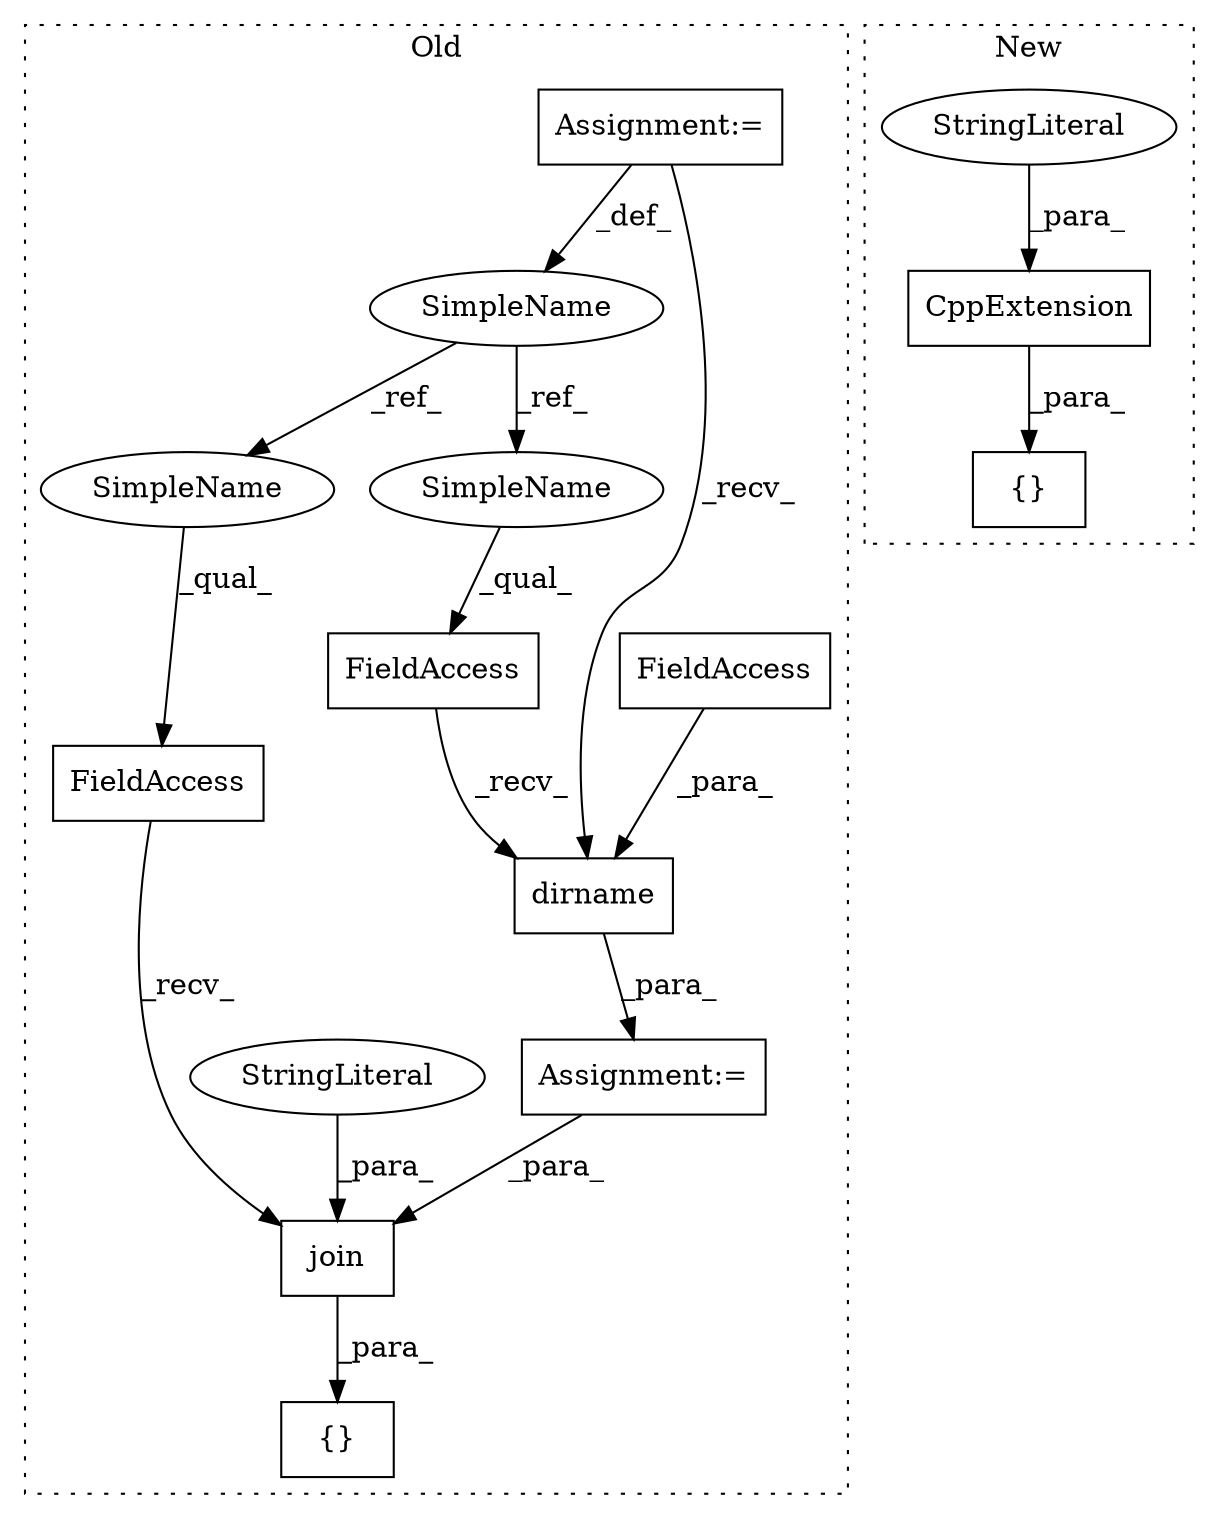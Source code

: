 digraph G {
subgraph cluster0 {
1 [label="{}" a="4" s="495,534" l="1,1" shape="box"];
4 [label="join" a="32" s="504,533" l="5,1" shape="box"];
5 [label="FieldAccess" a="22" s="496" l="7" shape="box"];
6 [label="SimpleName" a="42" s="160" l="2" shape="ellipse"];
7 [label="FieldAccess" a="22" s="200" l="7" shape="box"];
8 [label="Assignment:=" a="7" s="160" l="2" shape="box"];
9 [label="StringLiteral" a="45" s="519" l="14" shape="ellipse"];
11 [label="Assignment:=" a="7" s="199" l="1" shape="box"];
12 [label="dirname" a="32" s="208,224" l="8,1" shape="box"];
13 [label="FieldAccess" a="22" s="216" l="8" shape="box"];
14 [label="SimpleName" a="42" s="200" l="2" shape="ellipse"];
15 [label="SimpleName" a="42" s="496" l="2" shape="ellipse"];
label = "Old";
style="dotted";
}
subgraph cluster1 {
2 [label="CppExtension" a="32" s="438,524" l="13,1" shape="box"];
3 [label="{}" a="4" s="437,525" l="1,1" shape="box"];
10 [label="StringLiteral" a="45" s="451" l="12" shape="ellipse"];
label = "New";
style="dotted";
}
2 -> 3 [label="_para_"];
4 -> 1 [label="_para_"];
5 -> 4 [label="_recv_"];
6 -> 15 [label="_ref_"];
6 -> 14 [label="_ref_"];
7 -> 12 [label="_recv_"];
8 -> 6 [label="_def_"];
8 -> 12 [label="_recv_"];
9 -> 4 [label="_para_"];
10 -> 2 [label="_para_"];
11 -> 4 [label="_para_"];
12 -> 11 [label="_para_"];
13 -> 12 [label="_para_"];
14 -> 7 [label="_qual_"];
15 -> 5 [label="_qual_"];
}